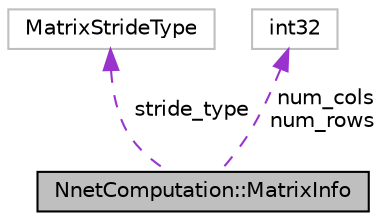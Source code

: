 digraph "NnetComputation::MatrixInfo"
{
  edge [fontname="Helvetica",fontsize="10",labelfontname="Helvetica",labelfontsize="10"];
  node [fontname="Helvetica",fontsize="10",shape=record];
  Node1 [label="NnetComputation::MatrixInfo",height=0.2,width=0.4,color="black", fillcolor="grey75", style="filled", fontcolor="black"];
  Node2 -> Node1 [dir="back",color="darkorchid3",fontsize="10",style="dashed",label=" stride_type" ,fontname="Helvetica"];
  Node2 [label="MatrixStrideType",height=0.2,width=0.4,color="grey75", fillcolor="white", style="filled"];
  Node3 -> Node1 [dir="back",color="darkorchid3",fontsize="10",style="dashed",label=" num_cols\nnum_rows" ,fontname="Helvetica"];
  Node3 [label="int32",height=0.2,width=0.4,color="grey75", fillcolor="white", style="filled"];
}
